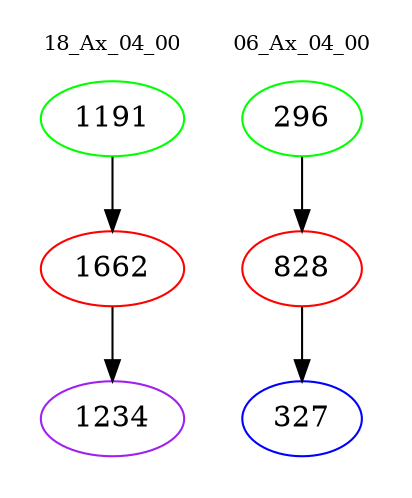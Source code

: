 digraph{
subgraph cluster_0 {
color = white
label = "18_Ax_04_00";
fontsize=10;
T0_1191 [label="1191", color="green"]
T0_1191 -> T0_1662 [color="black"]
T0_1662 [label="1662", color="red"]
T0_1662 -> T0_1234 [color="black"]
T0_1234 [label="1234", color="purple"]
}
subgraph cluster_1 {
color = white
label = "06_Ax_04_00";
fontsize=10;
T1_296 [label="296", color="green"]
T1_296 -> T1_828 [color="black"]
T1_828 [label="828", color="red"]
T1_828 -> T1_327 [color="black"]
T1_327 [label="327", color="blue"]
}
}
